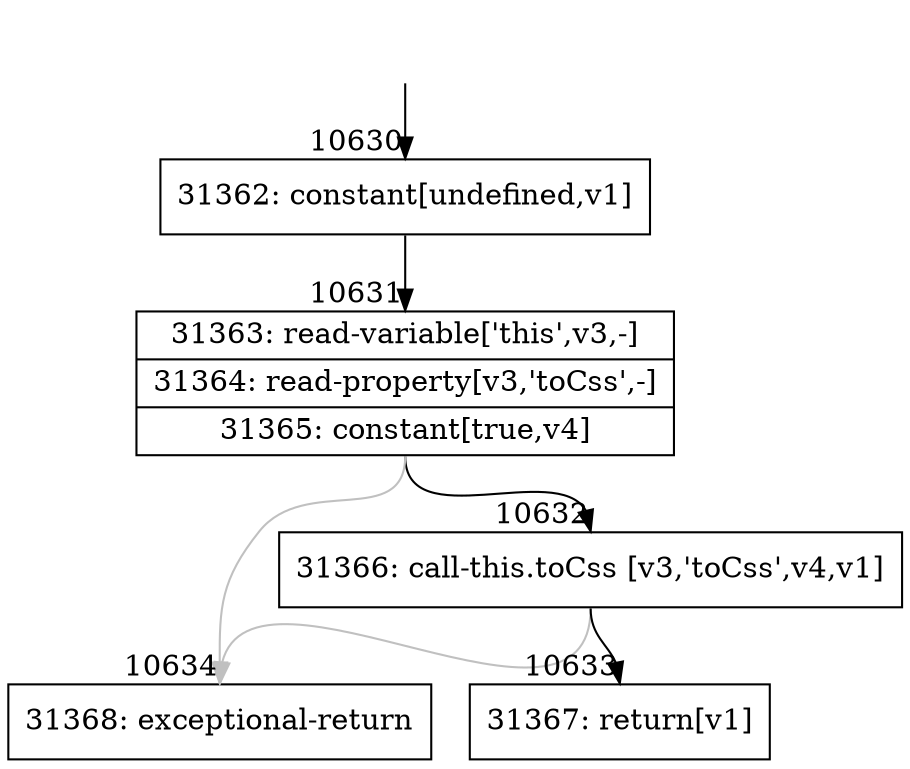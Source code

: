 digraph {
rankdir="TD"
BB_entry780[shape=none,label=""];
BB_entry780 -> BB10630 [tailport=s, headport=n, headlabel="    10630"]
BB10630 [shape=record label="{31362: constant[undefined,v1]}" ] 
BB10630 -> BB10631 [tailport=s, headport=n, headlabel="      10631"]
BB10631 [shape=record label="{31363: read-variable['this',v3,-]|31364: read-property[v3,'toCss',-]|31365: constant[true,v4]}" ] 
BB10631 -> BB10632 [tailport=s, headport=n, headlabel="      10632"]
BB10631 -> BB10634 [tailport=s, headport=n, color=gray, headlabel="      10634"]
BB10632 [shape=record label="{31366: call-this.toCss [v3,'toCss',v4,v1]}" ] 
BB10632 -> BB10633 [tailport=s, headport=n, headlabel="      10633"]
BB10632 -> BB10634 [tailport=s, headport=n, color=gray]
BB10633 [shape=record label="{31367: return[v1]}" ] 
BB10634 [shape=record label="{31368: exceptional-return}" ] 
//#$~ 15117
}
